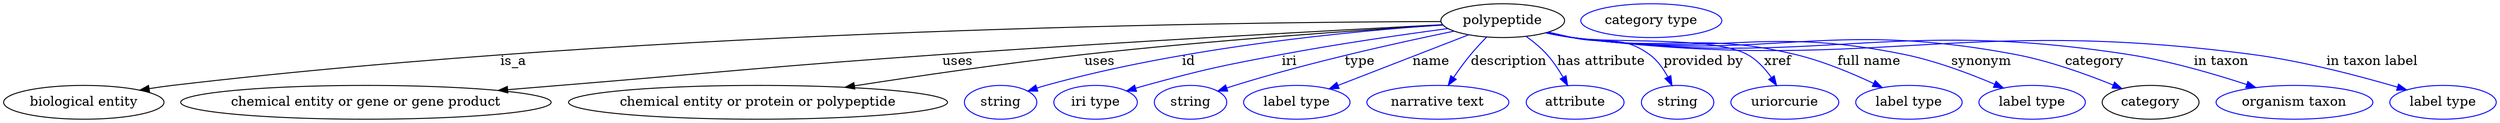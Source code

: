 digraph {
	graph [bb="0,0,2647.7,123"];
	node [label="\N"];
	polypeptide	[height=0.5,
		label=polypeptide,
		pos="1592.1,105",
		width=1.8234];
	"biological entity"	[height=0.5,
		pos="85.142,18",
		width=2.3651];
	polypeptide -> "biological entity"	[label=is_a,
		lp="541.14,61.5",
		pos="e,144.65,30.908 1526.4,104.05 1324.4,103.52 695.63,96.743 179.14,36 171.18,35.064 162.87,33.875 154.63,32.562"];
	"chemical entity or gene or gene product"	[height=0.5,
		pos="385.14,18",
		width=5.4703];
	polypeptide -> "chemical entity or gene or gene product"	[label=uses,
		lp="1013.6,61.5",
		pos="e,525.87,30.637 1528.3,100.71 1419.3,94.997 1190.4,82.539 997.14,69 816.55,56.35 771.58,50.778 591.14,36 573.26,34.535 554.5,32.994 \
535.89,31.462"];
	"chemical entity or protein or polypeptide"	[height=0.5,
		pos="801.14,18",
		width=5.5967];
	polypeptide -> "chemical entity or protein or polypeptide"	[label=uses,
		lp="1164.6,61.5",
		pos="e,893.72,33.996 1528.4,100.27 1442.1,94.924 1283.2,84.038 1148.1,69 1065.7,59.82 972.68,46.242 903.72,35.551"];
	id	[color=blue,
		height=0.5,
		label=string,
		pos="1059.1,18",
		width=1.0652];
	polypeptide -> id	[color=blue,
		label=id,
		lp="1259.1,61.5",
		pos="e,1088.1,29.99 1528.3,100.42 1434.5,93.968 1254.6,77.01 1107.1,36 1104,35.135 1100.8,34.172 1097.6,33.155",
		style=solid];
	iri	[color=blue,
		height=0.5,
		label="iri type",
		pos="1160.1,18",
		width=1.2277];
	polypeptide -> iri	[color=blue,
		label=iri,
		lp="1366.1,61.5",
		pos="e,1193.4,29.938 1533.8,96.534 1486.3,90.161 1417.7,80.257 1358.1,69 1293.6,56.801 1277.5,53.205 1214.1,36 1210.6,35.029 1206.9,33.974 \
1203.2,32.883",
		style=solid];
	type	[color=blue,
		height=0.5,
		label=string,
		pos="1261.1,18",
		width=1.0652];
	polypeptide -> type	[color=blue,
		label=type,
		lp="1440.1,61.5",
		pos="e,1290.1,29.935 1540.5,93.805 1483.2,81.979 1388.1,60.887 1308.1,36 1305.4,35.142 1302.6,34.22 1299.7,33.265",
		style=solid];
	name	[color=blue,
		height=0.5,
		label="label type",
		pos="1374.1,18",
		width=1.5707];
	polypeptide -> name	[color=blue,
		label=name,
		lp="1517.1,61.5",
		pos="e,1408.6,32.431 1555.7,89.773 1517.7,74.984 1458.4,51.837 1417.9,36.072",
		style=solid];
	description	[color=blue,
		height=0.5,
		label="narrative text",
		pos="1524.1,18",
		width=2.0943];
	polypeptide -> description	[color=blue,
		label=description,
		lp="1597.6,61.5",
		pos="e,1534.3,36.264 1574.3,87.565 1568.6,81.912 1562.4,75.392 1557.1,69 1551,61.506 1545,52.858 1539.8,44.883",
		style=solid];
	"has attribute"	[color=blue,
		height=0.5,
		label=attribute,
		pos="1669.1,18",
		width=1.4443];
	polypeptide -> "has attribute"	[color=blue,
		label="has attribute",
		lp="1696.1,61.5",
		pos="e,1660.8,35.806 1616.5,88.077 1623.9,82.554 1631.8,75.981 1638.1,69 1644.7,61.751 1650.7,52.916 1655.7,44.701",
		style=solid];
	"provided by"	[color=blue,
		height=0.5,
		label=string,
		pos="1777.1,18",
		width=1.0652];
	polypeptide -> "provided by"	[color=blue,
		label="provided by",
		lp="1804.6,61.5",
		pos="e,1771.1,35.87 1640.7,92.794 1649.2,90.852 1657.9,88.86 1666.1,87 1702.1,78.871 1717.2,90.563 1747.1,69 1755.5,63.001 1761.9,53.916 \
1766.6,45.129",
		style=solid];
	xref	[color=blue,
		height=0.5,
		label=uriorcurie,
		pos="1891.1,18",
		width=1.5887];
	polypeptide -> xref	[color=blue,
		label=xref,
		lp="1883.6,61.5",
		pos="e,1882.4,35.928 1638.9,92.292 1647.9,90.315 1657.3,88.44 1666.1,87 1706.9,80.362 1814.8,88.677 1851.1,69 1861.5,63.382 1870.2,53.833 \
1876.7,44.576",
		style=solid];
	"full name"	[color=blue,
		height=0.5,
		label="label type",
		pos="2023.1,18",
		width=1.5707];
	polypeptide -> "full name"	[color=blue,
		label="full name",
		lp="1980.6,61.5",
		pos="e,1994.7,33.787 1638.5,92.229 1647.6,90.233 1657.2,88.368 1666.1,87 1770.1,71.179 1799.8,93.39 1902.1,69 1931.1,62.098 1962.1,49.174 \
1985.5,38.194",
		style=solid];
	synonym	[color=blue,
		height=0.5,
		label="label type",
		pos="2154.1,18",
		width=1.5707];
	polypeptide -> synonym	[color=blue,
		label=synonym,
		lp="2100.1,61.5",
		pos="e,2123.6,33.258 1638.1,92.135 1647.3,90.122 1657,88.273 1666.1,87 1821.3,65.381 1864.7,100.38 2018.1,69 2051.5,62.178 2087.6,48.589 \
2114.2,37.298",
		style=solid];
	category	[height=0.5,
		pos="2280.1,18",
		width=1.4263];
	polypeptide -> category	[color=blue,
		label=category,
		lp="2220.6,61.5",
		pos="e,2249.7,32.544 1638.1,92.042 1647.3,90.036 1657,88.215 1666.1,87 1873.4,59.477 1930.7,107.71 2136.1,69 2172.3,62.184 2211.7,48.013 \
2240.1,36.492",
		style=solid];
	"in taxon"	[color=blue,
		height=0.5,
		label="organism taxon",
		pos="2433.1,18",
		width=2.3109];
	polypeptide -> "in taxon"	[color=blue,
		label="in taxon",
		lp="2355.1,61.5",
		pos="e,2391.9,33.747 1638.1,91.986 1647.3,89.985 1657,88.179 1666.1,87 1926.3,53.471 1996.9,108.96 2256.1,69 2299.6,62.309 2347.4,48.371 \
2382.4,36.907",
		style=solid];
	"in taxon label"	[color=blue,
		height=0.5,
		label="label type",
		pos="2591.1,18",
		width=1.5707];
	polypeptide -> "in taxon label"	[color=blue,
		label="in taxon label",
		lp="2515.6,61.5",
		pos="e,2552.3,31.288 1637.7,92.031 1647,89.999 1656.9,88.17 1666.1,87 1984.6,46.863 2069.9,110.82 2388.1,69 2441.8,61.945 2501.9,46.13 \
2542.7,34.163",
		style=solid];
	"named thing_category"	[color=blue,
		height=0.5,
		label="category type",
		pos="1750.1,105",
		width=2.0762];
}
